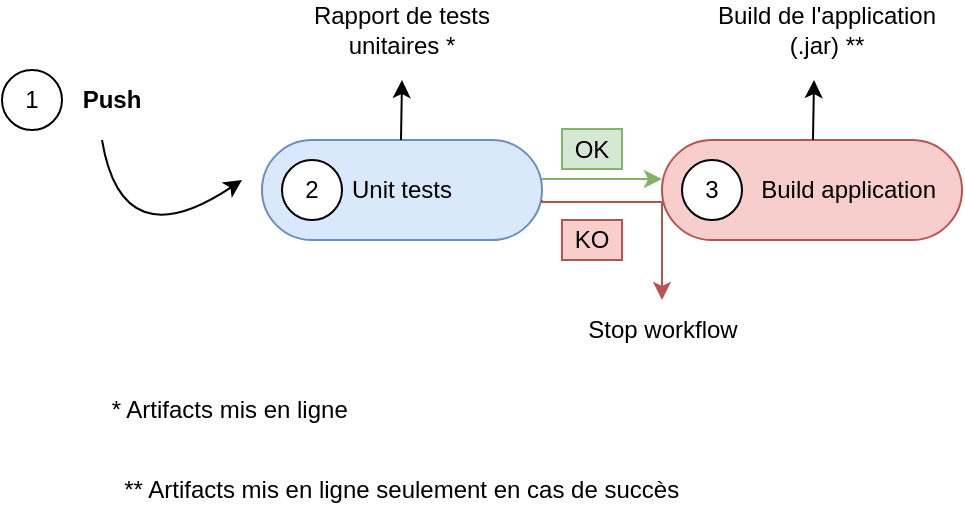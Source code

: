 <mxfile version="21.6.9" type="github">
  <diagram id="ht-V4iF29CH4IZI57DqI" name="Page-1">
    <mxGraphModel dx="1434" dy="726" grid="1" gridSize="10" guides="1" tooltips="1" connect="1" arrows="1" fold="1" page="1" pageScale="1" pageWidth="827" pageHeight="1169" math="0" shadow="0">
      <root>
        <mxCell id="0" />
        <mxCell id="1" parent="0" />
        <mxCell id="V4-uSTyftONZ9XiFdk4Q-6" value="&lt;span style=&quot;white-space: pre;&quot;&gt;&#x9;&lt;/span&gt;&amp;nbsp;&amp;nbsp; Build application" style="rounded=1;whiteSpace=wrap;html=1;arcSize=50;fillColor=#f8cecc;strokeColor=#b85450;" parent="1" vertex="1">
          <mxGeometry x="330" y="120" width="150" height="50" as="geometry" />
        </mxCell>
        <mxCell id="bazzw9ZcE-L9x20bQyp1-2" value="" style="edgeStyle=orthogonalEdgeStyle;rounded=0;orthogonalLoop=1;jettySize=auto;html=1;fillColor=#d5e8d4;strokeColor=#82b366;" parent="1" edge="1">
          <mxGeometry relative="1" as="geometry">
            <mxPoint x="270" y="139.52" as="sourcePoint" />
            <mxPoint x="330" y="139.52" as="targetPoint" />
          </mxGeometry>
        </mxCell>
        <mxCell id="3dlOlV58bcQAHPRkIFv3-2" value="Unit tests" style="rounded=1;whiteSpace=wrap;html=1;arcSize=50;fillColor=#dae8fc;strokeColor=#6c8ebf;" parent="1" vertex="1">
          <mxGeometry x="130" y="120" width="140" height="50" as="geometry" />
        </mxCell>
        <mxCell id="bazzw9ZcE-L9x20bQyp1-6" value="" style="endArrow=classic;html=1;rounded=0;" parent="1" edge="1">
          <mxGeometry width="50" height="50" relative="1" as="geometry">
            <mxPoint x="199.5" y="120" as="sourcePoint" />
            <mxPoint x="200" y="90" as="targetPoint" />
          </mxGeometry>
        </mxCell>
        <mxCell id="bazzw9ZcE-L9x20bQyp1-8" value="" style="endArrow=classic;html=1;rounded=0;" parent="1" edge="1">
          <mxGeometry width="50" height="50" relative="1" as="geometry">
            <mxPoint x="405.5" y="120" as="sourcePoint" />
            <mxPoint x="406" y="90" as="targetPoint" />
          </mxGeometry>
        </mxCell>
        <mxCell id="bazzw9ZcE-L9x20bQyp1-9" value="Rapport de tests unitaires *" style="text;html=1;strokeColor=none;fillColor=none;align=center;verticalAlign=middle;whiteSpace=wrap;rounded=0;" parent="1" vertex="1">
          <mxGeometry x="150" y="50" width="100" height="30" as="geometry" />
        </mxCell>
        <mxCell id="bazzw9ZcE-L9x20bQyp1-10" value="Build de l&#39;application (.jar) **" style="text;html=1;strokeColor=none;fillColor=none;align=center;verticalAlign=middle;whiteSpace=wrap;rounded=0;" parent="1" vertex="1">
          <mxGeometry x="355" y="50" width="115" height="30" as="geometry" />
        </mxCell>
        <mxCell id="qwLpi4BRgdCZF2tEM1bM-1" value="&lt;b&gt;Push&lt;/b&gt;" style="text;html=1;strokeColor=none;fillColor=none;align=center;verticalAlign=middle;whiteSpace=wrap;rounded=0;" parent="1" vertex="1">
          <mxGeometry x="30" y="80" width="50" height="40" as="geometry" />
        </mxCell>
        <mxCell id="qwLpi4BRgdCZF2tEM1bM-5" value="" style="curved=1;endArrow=classic;html=1;rounded=0;exitX=0.5;exitY=1;exitDx=0;exitDy=0;" parent="1" edge="1">
          <mxGeometry width="50" height="50" relative="1" as="geometry">
            <mxPoint x="50" y="120" as="sourcePoint" />
            <mxPoint x="120" y="140" as="targetPoint" />
            <Array as="points">
              <mxPoint x="60" y="180" />
            </Array>
          </mxGeometry>
        </mxCell>
        <mxCell id="qwLpi4BRgdCZF2tEM1bM-8" value="* Artifacts mis en ligne&amp;nbsp; " style="text;html=1;align=center;verticalAlign=middle;resizable=0;points=[];autosize=1;strokeColor=none;fillColor=none;" parent="1" vertex="1">
          <mxGeometry x="39.5" y="240" width="150" height="30" as="geometry" />
        </mxCell>
        <mxCell id="qwLpi4BRgdCZF2tEM1bM-9" value="&lt;div&gt;** Artifacts mis en ligne seulement en cas de succès&amp;nbsp; &lt;/div&gt;" style="text;html=1;align=center;verticalAlign=middle;resizable=0;points=[];autosize=1;strokeColor=none;fillColor=none;" parent="1" vertex="1">
          <mxGeometry x="40.5" y="280" width="320" height="30" as="geometry" />
        </mxCell>
        <mxCell id="qwLpi4BRgdCZF2tEM1bM-11" value="OK" style="text;html=1;strokeColor=#82b366;fillColor=#d5e8d4;align=center;verticalAlign=middle;whiteSpace=wrap;rounded=0;" parent="1" vertex="1">
          <mxGeometry x="280" y="114.52" width="30" height="20" as="geometry" />
        </mxCell>
        <mxCell id="qwLpi4BRgdCZF2tEM1bM-13" value="" style="edgeStyle=orthogonalEdgeStyle;rounded=0;orthogonalLoop=1;jettySize=auto;html=1;fillColor=#f8cecc;strokeColor=#b85450;exitX=1;exitY=0.6;exitDx=0;exitDy=0;exitPerimeter=0;" parent="1" source="3dlOlV58bcQAHPRkIFv3-2" edge="1">
          <mxGeometry relative="1" as="geometry">
            <mxPoint x="270" y="150" as="sourcePoint" />
            <mxPoint x="330" y="200" as="targetPoint" />
            <Array as="points">
              <mxPoint x="270" y="151" />
              <mxPoint x="330" y="151" />
            </Array>
          </mxGeometry>
        </mxCell>
        <mxCell id="qwLpi4BRgdCZF2tEM1bM-15" value="KO" style="text;html=1;strokeColor=#b85450;fillColor=#f8cecc;align=center;verticalAlign=middle;whiteSpace=wrap;rounded=0;" parent="1" vertex="1">
          <mxGeometry x="280" y="160" width="30" height="20" as="geometry" />
        </mxCell>
        <mxCell id="qwLpi4BRgdCZF2tEM1bM-18" value="Stop workflow" style="text;html=1;align=center;verticalAlign=middle;resizable=0;points=[];autosize=1;strokeColor=none;fillColor=none;" parent="1" vertex="1">
          <mxGeometry x="280" y="200" width="100" height="30" as="geometry" />
        </mxCell>
        <mxCell id="qwLpi4BRgdCZF2tEM1bM-20" value="1" style="ellipse;whiteSpace=wrap;html=1;aspect=fixed;" parent="1" vertex="1">
          <mxGeometry y="85" width="30" height="30" as="geometry" />
        </mxCell>
        <mxCell id="qwLpi4BRgdCZF2tEM1bM-21" value="2" style="ellipse;whiteSpace=wrap;html=1;aspect=fixed;" parent="1" vertex="1">
          <mxGeometry x="140" y="130" width="30" height="30" as="geometry" />
        </mxCell>
        <mxCell id="qwLpi4BRgdCZF2tEM1bM-22" value="3" style="ellipse;whiteSpace=wrap;html=1;aspect=fixed;" parent="1" vertex="1">
          <mxGeometry x="340" y="130" width="30" height="30" as="geometry" />
        </mxCell>
      </root>
    </mxGraphModel>
  </diagram>
</mxfile>
